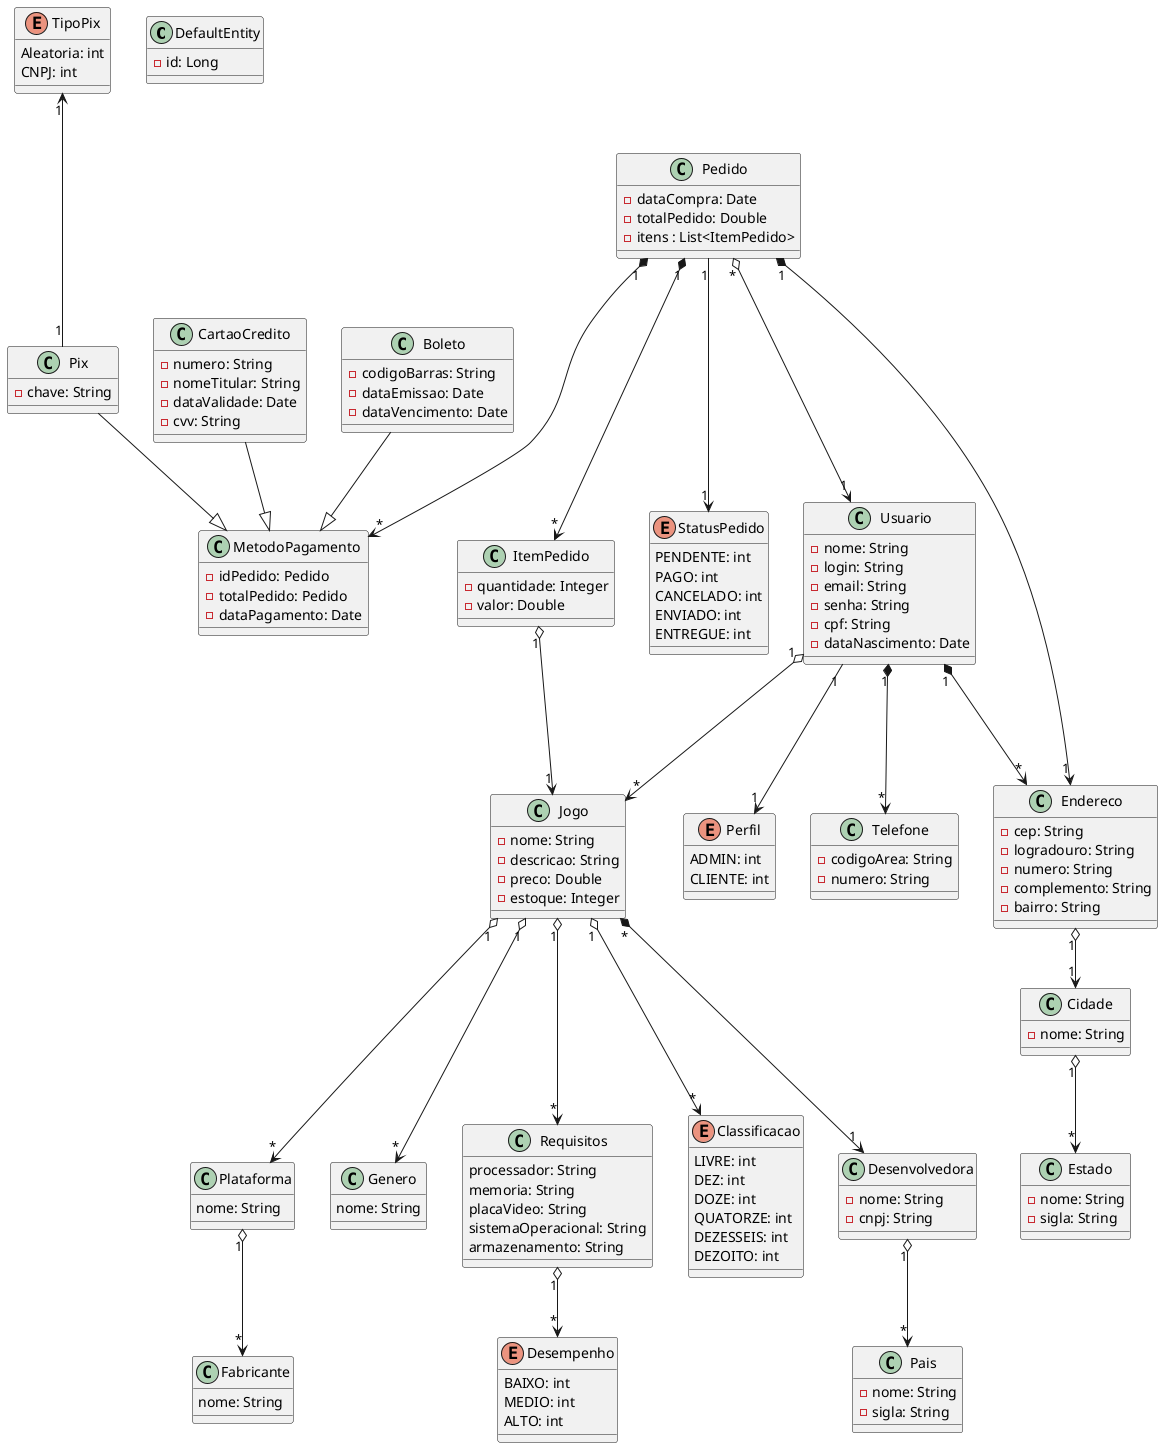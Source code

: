 @startuml Uml

class DefaultEntity{
    - id: Long
}

class Usuario{
    - nome: String
    - login: String
    - email: String
    - senha: String
    - cpf: String
    - dataNascimento: Date
}

class CartaoCredito{
    - numero: String
    - nomeTitular: String
    - dataValidade: Date
    - cvv: String
}

class MetodoPagamento{
    - idPedido: Pedido
    - totalPedido: Pedido
    - dataPagamento: Date
}


class Telefone{
    - codigoArea: String
    - numero: String
}

class Jogo{
    - nome: String
    - descricao: String
    - preco: Double
    - estoque: Integer
}

class Boleto{
    - codigoBarras: String
    - dataEmissao: Date
    - dataVencimento: Date
}

class Pix{
    - chave: String
}

class Endereco{
    - cep: String
    - logradouro: String
    - numero: String
    - complemento: String
    - bairro: String
}

class Cidade{
    - nome: String
}

class Estado{
    - nome: String
    - sigla: String
}

class Pedido{
    - dataCompra: Date
    - totalPedido: Double
    - itens : List<ItemPedido>
}

class ItemPedido{
    - quantidade: Integer
    - valor: Double

}

class Pais{
    - nome: String
    - sigla: String

}

class Desenvolvedora{
    - nome: String
    - cnpj: String
}


class Plataforma{
    nome: String
}

class Genero{
    nome: String
}


class Fabricante{
    nome: String
}


class Requisitos{
    processador: String
    memoria: String
    placaVideo: String
    sistemaOperacional: String
    armazenamento: String
}



Enum StatusPedido{
    PENDENTE: int
    PAGO: int
    CANCELADO: int
    ENVIADO: int
    ENTREGUE: int
}

Enum Classificacao{
    LIVRE: int
    DEZ: int
    DOZE: int
    QUATORZE: int
    DEZESSEIS: int
    DEZOITO: int
}

Enum TipoPix{
    Aleatoria: int
    CNPJ: int
}

Enum Perfil{
    ADMIN: int
    CLIENTE: int
}

Enum Desempenho{
    BAIXO: int
    MEDIO: int
    ALTO: int
}


Usuario "1" *---> "*" Endereco
Usuario "1" *---> "*" Telefone
Usuario "1" o---> "*" Jogo
Usuario "1" ---> "1" Perfil

Pedido "*" o---> "1" Usuario
Pedido "1" *--->"*" ItemPedido
Pedido "1" ---> "1" StatusPedido
Pedido "1" *---> "1" Endereco
Pedido "1" *---> "*" MetodoPagamento

ItemPedido "1" o---> "1" Jogo


Jogo "*" *---> "1" Desenvolvedora
Jogo "1" o---> "*" Genero
Jogo "1" o---> "*" Classificacao
Jogo "1" o---> "*" Plataforma
Jogo "1" o---> "*" Requisitos
Endereco "1" o--> "1" Cidade
Cidade "1" o--> "*" Estado

Desenvolvedora "1" o--> "*" Pais
Plataforma "1" o--> "*" Fabricante

Requisitos "1" o--> "*" Desempenho

Pix "1" --up-> "1" TipoPix
Boleto --|> MetodoPagamento
Pix --|> MetodoPagamento
CartaoCredito --|> MetodoPagamento


@enduml